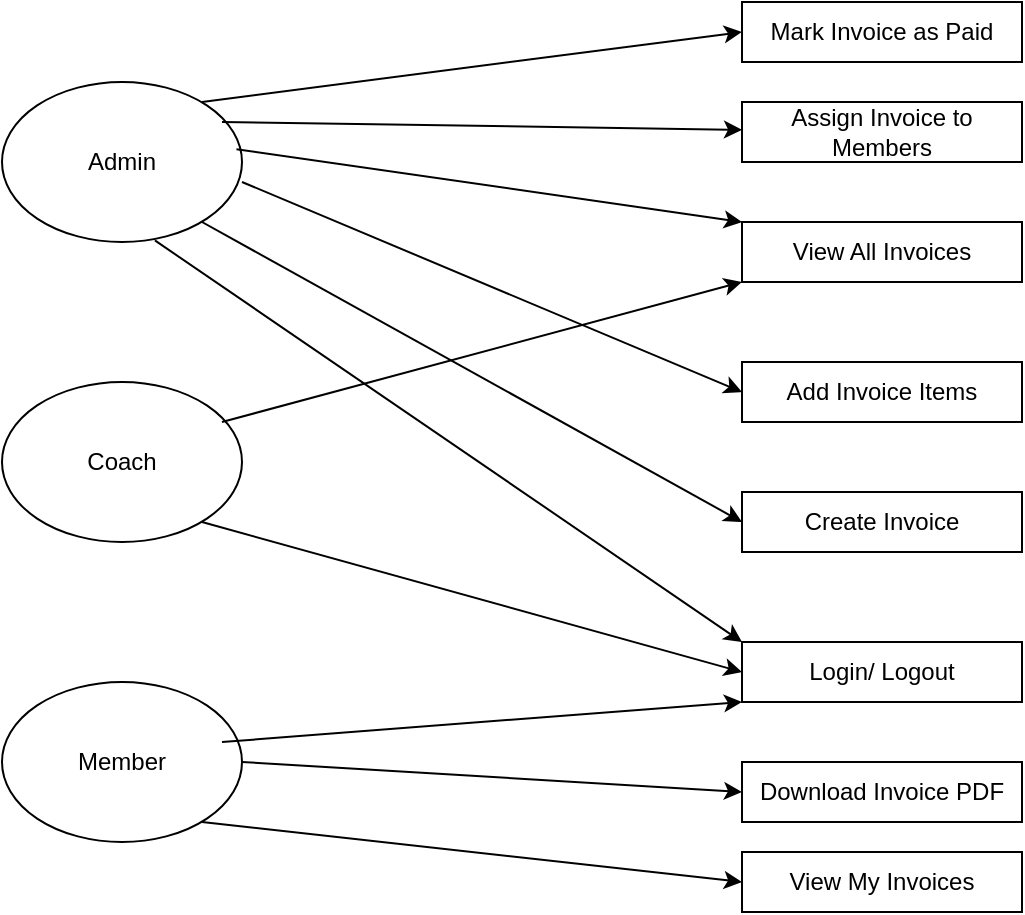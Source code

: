 <mxfile version="26.2.4">
  <diagram name="Page-1" id="Dfq80dW2stShYKAeuJ0A">
    <mxGraphModel dx="1044" dy="567" grid="1" gridSize="10" guides="1" tooltips="1" connect="1" arrows="1" fold="1" page="1" pageScale="1" pageWidth="827" pageHeight="1169" math="0" shadow="0">
      <root>
        <mxCell id="0" />
        <mxCell id="1" parent="0" />
        <mxCell id="6sg8bWJI4gZimhnOG77z-1" value="" style="ellipse;whiteSpace=wrap;html=1;" vertex="1" parent="1">
          <mxGeometry x="120" y="170" width="120" height="80" as="geometry" />
        </mxCell>
        <mxCell id="6sg8bWJI4gZimhnOG77z-2" value="" style="ellipse;whiteSpace=wrap;html=1;" vertex="1" parent="1">
          <mxGeometry x="120" y="320" width="120" height="80" as="geometry" />
        </mxCell>
        <mxCell id="6sg8bWJI4gZimhnOG77z-3" value="" style="ellipse;whiteSpace=wrap;html=1;" vertex="1" parent="1">
          <mxGeometry x="120" y="470" width="120" height="80" as="geometry" />
        </mxCell>
        <mxCell id="6sg8bWJI4gZimhnOG77z-5" value="Admin" style="text;html=1;align=center;verticalAlign=middle;whiteSpace=wrap;rounded=0;" vertex="1" parent="1">
          <mxGeometry x="150" y="195" width="60" height="30" as="geometry" />
        </mxCell>
        <mxCell id="6sg8bWJI4gZimhnOG77z-6" value="Coach" style="text;html=1;align=center;verticalAlign=middle;whiteSpace=wrap;rounded=0;" vertex="1" parent="1">
          <mxGeometry x="150" y="345" width="60" height="30" as="geometry" />
        </mxCell>
        <mxCell id="6sg8bWJI4gZimhnOG77z-7" value="Member" style="text;html=1;align=center;verticalAlign=middle;whiteSpace=wrap;rounded=0;" vertex="1" parent="1">
          <mxGeometry x="150" y="495" width="60" height="30" as="geometry" />
        </mxCell>
        <mxCell id="6sg8bWJI4gZimhnOG77z-8" value="" style="verticalLabelPosition=bottom;verticalAlign=top;html=1;shape=mxgraph.basic.rect;fillColor2=none;strokeWidth=1;size=20;indent=5;" vertex="1" parent="1">
          <mxGeometry x="490" y="130" width="140" height="30" as="geometry" />
        </mxCell>
        <mxCell id="6sg8bWJI4gZimhnOG77z-9" value="" style="verticalLabelPosition=bottom;verticalAlign=top;html=1;shape=mxgraph.basic.rect;fillColor2=none;strokeWidth=1;size=20;indent=5;" vertex="1" parent="1">
          <mxGeometry x="490" y="180" width="140" height="30" as="geometry" />
        </mxCell>
        <mxCell id="6sg8bWJI4gZimhnOG77z-10" value="" style="verticalLabelPosition=bottom;verticalAlign=top;html=1;shape=mxgraph.basic.rect;fillColor2=none;strokeWidth=1;size=20;indent=5;" vertex="1" parent="1">
          <mxGeometry x="490" y="240" width="140" height="30" as="geometry" />
        </mxCell>
        <mxCell id="6sg8bWJI4gZimhnOG77z-11" value="" style="verticalLabelPosition=bottom;verticalAlign=top;html=1;shape=mxgraph.basic.rect;fillColor2=none;strokeWidth=1;size=20;indent=5;" vertex="1" parent="1">
          <mxGeometry x="490" y="310" width="140" height="30" as="geometry" />
        </mxCell>
        <mxCell id="6sg8bWJI4gZimhnOG77z-12" value="" style="verticalLabelPosition=bottom;verticalAlign=top;html=1;shape=mxgraph.basic.rect;fillColor2=none;strokeWidth=1;size=20;indent=5;" vertex="1" parent="1">
          <mxGeometry x="490" y="375" width="140" height="30" as="geometry" />
        </mxCell>
        <mxCell id="6sg8bWJI4gZimhnOG77z-13" value="" style="verticalLabelPosition=bottom;verticalAlign=top;html=1;shape=mxgraph.basic.rect;fillColor2=none;strokeWidth=1;size=20;indent=5;" vertex="1" parent="1">
          <mxGeometry x="490" y="450" width="140" height="30" as="geometry" />
        </mxCell>
        <mxCell id="6sg8bWJI4gZimhnOG77z-14" value="" style="verticalLabelPosition=bottom;verticalAlign=top;html=1;shape=mxgraph.basic.rect;fillColor2=none;strokeWidth=1;size=20;indent=5;" vertex="1" parent="1">
          <mxGeometry x="490" y="510" width="140" height="30" as="geometry" />
        </mxCell>
        <mxCell id="6sg8bWJI4gZimhnOG77z-15" value="" style="verticalLabelPosition=bottom;verticalAlign=top;html=1;shape=mxgraph.basic.rect;fillColor2=none;strokeWidth=1;size=20;indent=5;" vertex="1" parent="1">
          <mxGeometry x="490" y="555" width="140" height="30" as="geometry" />
        </mxCell>
        <mxCell id="6sg8bWJI4gZimhnOG77z-17" value="Mark Invoice as Paid" style="text;html=1;align=center;verticalAlign=middle;whiteSpace=wrap;rounded=0;" vertex="1" parent="1">
          <mxGeometry x="490" y="130" width="140" height="30" as="geometry" />
        </mxCell>
        <mxCell id="6sg8bWJI4gZimhnOG77z-18" value="Assign Invoice to Members" style="text;html=1;align=center;verticalAlign=middle;whiteSpace=wrap;rounded=0;" vertex="1" parent="1">
          <mxGeometry x="490" y="180" width="140" height="30" as="geometry" />
        </mxCell>
        <mxCell id="6sg8bWJI4gZimhnOG77z-19" value="View All Invoices" style="text;html=1;align=center;verticalAlign=middle;whiteSpace=wrap;rounded=0;" vertex="1" parent="1">
          <mxGeometry x="490" y="240" width="140" height="30" as="geometry" />
        </mxCell>
        <mxCell id="6sg8bWJI4gZimhnOG77z-20" value="Add Invoice Items" style="text;html=1;align=center;verticalAlign=middle;whiteSpace=wrap;rounded=0;" vertex="1" parent="1">
          <mxGeometry x="490" y="310" width="140" height="30" as="geometry" />
        </mxCell>
        <mxCell id="6sg8bWJI4gZimhnOG77z-21" value="Create Invoice" style="text;html=1;align=center;verticalAlign=middle;whiteSpace=wrap;rounded=0;" vertex="1" parent="1">
          <mxGeometry x="490" y="375" width="140" height="30" as="geometry" />
        </mxCell>
        <mxCell id="6sg8bWJI4gZimhnOG77z-22" value="Login/ Logout" style="text;html=1;align=center;verticalAlign=middle;whiteSpace=wrap;rounded=0;" vertex="1" parent="1">
          <mxGeometry x="490" y="450" width="140" height="30" as="geometry" />
        </mxCell>
        <mxCell id="6sg8bWJI4gZimhnOG77z-23" value="Download Invoice PDF" style="text;html=1;align=center;verticalAlign=middle;whiteSpace=wrap;rounded=0;" vertex="1" parent="1">
          <mxGeometry x="490" y="510" width="140" height="30" as="geometry" />
        </mxCell>
        <mxCell id="6sg8bWJI4gZimhnOG77z-24" value="View My Invoices" style="text;html=1;align=center;verticalAlign=middle;whiteSpace=wrap;rounded=0;" vertex="1" parent="1">
          <mxGeometry x="490" y="555" width="140" height="30" as="geometry" />
        </mxCell>
        <mxCell id="6sg8bWJI4gZimhnOG77z-25" value="" style="endArrow=classic;html=1;rounded=0;entryX=0;entryY=0.5;entryDx=0;entryDy=0;" edge="1" parent="1" target="6sg8bWJI4gZimhnOG77z-17">
          <mxGeometry width="50" height="50" relative="1" as="geometry">
            <mxPoint x="220" y="180" as="sourcePoint" />
            <mxPoint x="260" y="130" as="targetPoint" />
          </mxGeometry>
        </mxCell>
        <mxCell id="6sg8bWJI4gZimhnOG77z-26" value="" style="endArrow=classic;html=1;rounded=0;" edge="1" parent="1" target="6sg8bWJI4gZimhnOG77z-18">
          <mxGeometry width="50" height="50" relative="1" as="geometry">
            <mxPoint x="230" y="190" as="sourcePoint" />
            <mxPoint x="470" y="190" as="targetPoint" />
          </mxGeometry>
        </mxCell>
        <mxCell id="6sg8bWJI4gZimhnOG77z-27" value="" style="endArrow=classic;html=1;rounded=0;entryX=0;entryY=0;entryDx=0;entryDy=0;exitX=0.977;exitY=0.42;exitDx=0;exitDy=0;exitPerimeter=0;" edge="1" parent="1" source="6sg8bWJI4gZimhnOG77z-1" target="6sg8bWJI4gZimhnOG77z-19">
          <mxGeometry width="50" height="50" relative="1" as="geometry">
            <mxPoint x="270" y="230" as="sourcePoint" />
            <mxPoint x="-50" y="470" as="targetPoint" />
          </mxGeometry>
        </mxCell>
        <mxCell id="6sg8bWJI4gZimhnOG77z-28" value="" style="endArrow=classic;html=1;rounded=0;entryX=0;entryY=0.5;entryDx=0;entryDy=0;" edge="1" parent="1" target="6sg8bWJI4gZimhnOG77z-20">
          <mxGeometry width="50" height="50" relative="1" as="geometry">
            <mxPoint x="240" y="220" as="sourcePoint" />
            <mxPoint x="290" y="170" as="targetPoint" />
          </mxGeometry>
        </mxCell>
        <mxCell id="6sg8bWJI4gZimhnOG77z-29" value="" style="endArrow=classic;html=1;rounded=0;entryX=0;entryY=0.5;entryDx=0;entryDy=0;" edge="1" parent="1" target="6sg8bWJI4gZimhnOG77z-21">
          <mxGeometry width="50" height="50" relative="1" as="geometry">
            <mxPoint x="220" y="240" as="sourcePoint" />
            <mxPoint x="270" y="190" as="targetPoint" />
          </mxGeometry>
        </mxCell>
        <mxCell id="6sg8bWJI4gZimhnOG77z-30" value="" style="endArrow=classic;html=1;rounded=0;entryX=0;entryY=0;entryDx=0;entryDy=0;exitX=0.637;exitY=0.99;exitDx=0;exitDy=0;exitPerimeter=0;" edge="1" parent="1" source="6sg8bWJI4gZimhnOG77z-1" target="6sg8bWJI4gZimhnOG77z-22">
          <mxGeometry width="50" height="50" relative="1" as="geometry">
            <mxPoint x="200" y="250" as="sourcePoint" />
            <mxPoint x="250" y="200" as="targetPoint" />
          </mxGeometry>
        </mxCell>
        <mxCell id="6sg8bWJI4gZimhnOG77z-31" value="" style="endArrow=classic;html=1;rounded=0;entryX=0;entryY=0.5;entryDx=0;entryDy=0;" edge="1" parent="1" target="6sg8bWJI4gZimhnOG77z-23">
          <mxGeometry width="50" height="50" relative="1" as="geometry">
            <mxPoint x="240" y="510" as="sourcePoint" />
            <mxPoint x="290" y="460" as="targetPoint" />
          </mxGeometry>
        </mxCell>
        <mxCell id="6sg8bWJI4gZimhnOG77z-32" value="" style="endArrow=classic;html=1;rounded=0;entryX=0;entryY=0.5;entryDx=0;entryDy=0;" edge="1" parent="1" target="6sg8bWJI4gZimhnOG77z-24">
          <mxGeometry width="50" height="50" relative="1" as="geometry">
            <mxPoint x="220" y="540" as="sourcePoint" />
            <mxPoint x="270" y="490" as="targetPoint" />
          </mxGeometry>
        </mxCell>
        <mxCell id="6sg8bWJI4gZimhnOG77z-33" value="" style="endArrow=classic;html=1;rounded=0;entryX=0;entryY=1;entryDx=0;entryDy=0;" edge="1" parent="1" target="6sg8bWJI4gZimhnOG77z-22">
          <mxGeometry width="50" height="50" relative="1" as="geometry">
            <mxPoint x="230" y="500" as="sourcePoint" />
            <mxPoint x="280" y="450" as="targetPoint" />
          </mxGeometry>
        </mxCell>
        <mxCell id="6sg8bWJI4gZimhnOG77z-34" value="" style="endArrow=classic;html=1;rounded=0;entryX=0;entryY=0.5;entryDx=0;entryDy=0;" edge="1" parent="1" target="6sg8bWJI4gZimhnOG77z-22">
          <mxGeometry width="50" height="50" relative="1" as="geometry">
            <mxPoint x="220" y="390" as="sourcePoint" />
            <mxPoint x="270" y="340" as="targetPoint" />
          </mxGeometry>
        </mxCell>
        <mxCell id="6sg8bWJI4gZimhnOG77z-35" value="" style="endArrow=classic;html=1;rounded=0;entryX=0;entryY=1;entryDx=0;entryDy=0;" edge="1" parent="1" target="6sg8bWJI4gZimhnOG77z-19">
          <mxGeometry width="50" height="50" relative="1" as="geometry">
            <mxPoint x="230" y="340" as="sourcePoint" />
            <mxPoint x="280" y="290" as="targetPoint" />
          </mxGeometry>
        </mxCell>
      </root>
    </mxGraphModel>
  </diagram>
</mxfile>
